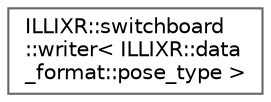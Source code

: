 digraph "Graphical Class Hierarchy"
{
 // LATEX_PDF_SIZE
  bgcolor="transparent";
  edge [fontname=Helvetica,fontsize=10,labelfontname=Helvetica,labelfontsize=10];
  node [fontname=Helvetica,fontsize=10,shape=box,height=0.2,width=0.4];
  rankdir="LR";
  Node0 [id="Node000000",label="ILLIXR::switchboard\l::writer\< ILLIXR::data\l_format::pose_type \>",height=0.2,width=0.4,color="grey40", fillcolor="white", style="filled",URL="$classILLIXR_1_1switchboard_1_1writer.html",tooltip=" "];
}
